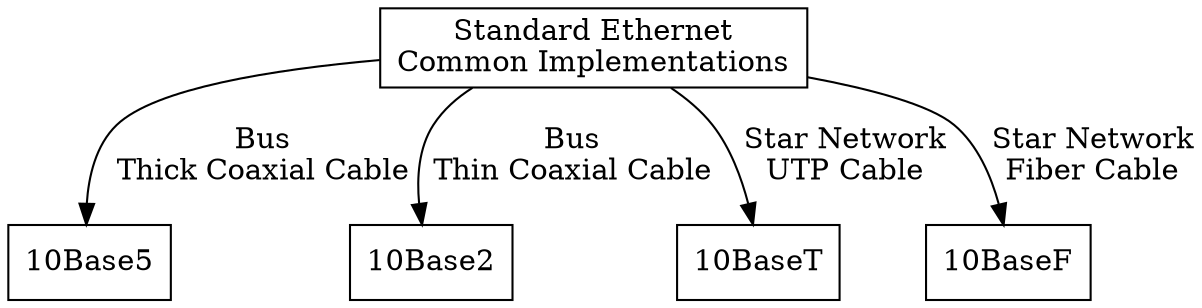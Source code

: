 digraph ethernet {
	rankdir=TB
	node [shape=box,style=filled,fillcolor=white,color=black,fontcolor=black]
	"Standard Ethernet\nCommon Implementations" -> "10Base5" [label="Bus\nThick Coaxial Cable"]
	"Standard Ethernet\nCommon Implementations" -> "10Base2" [label="Bus\nThin Coaxial Cable"]
	"Standard Ethernet\nCommon Implementations" -> "10BaseT" [label="Star Network\nUTP Cable"]
	"Standard Ethernet\nCommon Implementations" -> "10BaseF" [label="Star Network\nFiber Cable"]
}
